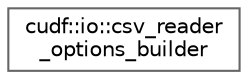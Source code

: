 digraph "类继承关系图"
{
 // LATEX_PDF_SIZE
  bgcolor="transparent";
  edge [fontname=Helvetica,fontsize=10,labelfontname=Helvetica,labelfontsize=10];
  node [fontname=Helvetica,fontsize=10,shape=box,height=0.2,width=0.4];
  rankdir="LR";
  Node0 [id="Node000000",label="cudf::io::csv_reader\l_options_builder",height=0.2,width=0.4,color="grey40", fillcolor="white", style="filled",URL="$classcudf_1_1io_1_1csv__reader__options__builder.html",tooltip="Builder to build options for read_csv()."];
}
